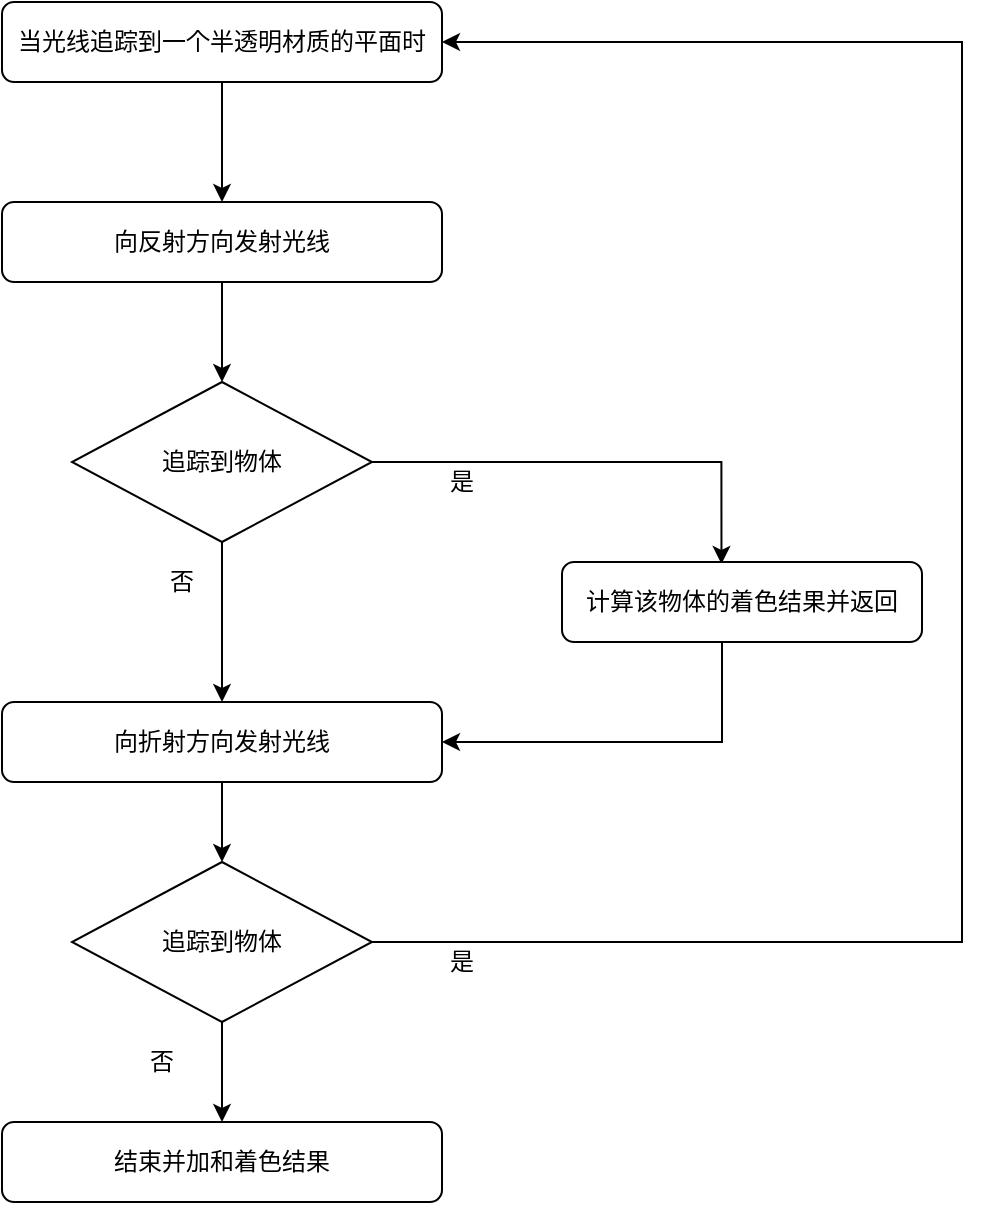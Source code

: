<mxfile version="15.5.6" type="github" pages="3">
  <diagram id="C5RBs43oDa-KdzZeNtuy" name="Page-1">
    <mxGraphModel dx="1422" dy="762" grid="1" gridSize="10" guides="1" tooltips="1" connect="1" arrows="1" fold="1" page="1" pageScale="1" pageWidth="827" pageHeight="1169" math="0" shadow="0">
      <root>
        <mxCell id="WIyWlLk6GJQsqaUBKTNV-0" />
        <mxCell id="WIyWlLk6GJQsqaUBKTNV-1" parent="WIyWlLk6GJQsqaUBKTNV-0" />
        <mxCell id="WIyWlLk6GJQsqaUBKTNV-3" value="当光线追踪到一个半透明材质的平面时" style="rounded=1;whiteSpace=wrap;html=1;fontSize=12;glass=0;strokeWidth=1;shadow=0;" parent="WIyWlLk6GJQsqaUBKTNV-1" vertex="1">
          <mxGeometry x="110" y="70" width="220" height="40" as="geometry" />
        </mxCell>
        <mxCell id="gQ1JQngujXOhQ1piWrsu-2" value="" style="edgeStyle=orthogonalEdgeStyle;rounded=0;orthogonalLoop=1;jettySize=auto;html=1;exitX=1;exitY=0.5;exitDx=0;exitDy=0;entryX=0.443;entryY=0.025;entryDx=0;entryDy=0;entryPerimeter=0;" parent="WIyWlLk6GJQsqaUBKTNV-1" source="gQ1JQngujXOhQ1piWrsu-4" target="gQ1JQngujXOhQ1piWrsu-1" edge="1">
          <mxGeometry relative="1" as="geometry" />
        </mxCell>
        <mxCell id="gQ1JQngujXOhQ1piWrsu-5" value="" style="edgeStyle=orthogonalEdgeStyle;rounded=0;orthogonalLoop=1;jettySize=auto;html=1;" parent="WIyWlLk6GJQsqaUBKTNV-1" source="gQ1JQngujXOhQ1piWrsu-0" target="gQ1JQngujXOhQ1piWrsu-4" edge="1">
          <mxGeometry relative="1" as="geometry" />
        </mxCell>
        <mxCell id="gQ1JQngujXOhQ1piWrsu-0" value="向反射方向发射光线" style="rounded=1;whiteSpace=wrap;html=1;fontSize=12;glass=0;strokeWidth=1;shadow=0;" parent="WIyWlLk6GJQsqaUBKTNV-1" vertex="1">
          <mxGeometry x="110" y="170" width="220" height="40" as="geometry" />
        </mxCell>
        <mxCell id="gQ1JQngujXOhQ1piWrsu-13" style="edgeStyle=orthogonalEdgeStyle;rounded=0;orthogonalLoop=1;jettySize=auto;html=1;entryX=1;entryY=0.5;entryDx=0;entryDy=0;" parent="WIyWlLk6GJQsqaUBKTNV-1" source="gQ1JQngujXOhQ1piWrsu-1" target="gQ1JQngujXOhQ1piWrsu-7" edge="1">
          <mxGeometry relative="1" as="geometry">
            <Array as="points">
              <mxPoint x="470" y="440" />
            </Array>
          </mxGeometry>
        </mxCell>
        <mxCell id="gQ1JQngujXOhQ1piWrsu-1" value="计算该物体的着色结果并返回" style="rounded=1;whiteSpace=wrap;html=1;fontSize=12;glass=0;strokeWidth=1;shadow=0;" parent="WIyWlLk6GJQsqaUBKTNV-1" vertex="1">
          <mxGeometry x="390" y="350" width="180" height="40" as="geometry" />
        </mxCell>
        <mxCell id="gQ1JQngujXOhQ1piWrsu-3" value="" style="edgeStyle=orthogonalEdgeStyle;rounded=0;orthogonalLoop=1;jettySize=auto;html=1;entryX=0.5;entryY=0;entryDx=0;entryDy=0;exitX=0.5;exitY=1;exitDx=0;exitDy=0;" parent="WIyWlLk6GJQsqaUBKTNV-1" source="WIyWlLk6GJQsqaUBKTNV-3" target="gQ1JQngujXOhQ1piWrsu-0" edge="1">
          <mxGeometry relative="1" as="geometry">
            <mxPoint x="230" y="220" as="sourcePoint" />
            <mxPoint x="230" y="270" as="targetPoint" />
          </mxGeometry>
        </mxCell>
        <mxCell id="gQ1JQngujXOhQ1piWrsu-8" value="" style="edgeStyle=orthogonalEdgeStyle;rounded=0;orthogonalLoop=1;jettySize=auto;html=1;" parent="WIyWlLk6GJQsqaUBKTNV-1" source="gQ1JQngujXOhQ1piWrsu-4" target="gQ1JQngujXOhQ1piWrsu-7" edge="1">
          <mxGeometry relative="1" as="geometry" />
        </mxCell>
        <mxCell id="gQ1JQngujXOhQ1piWrsu-4" value="追踪到物体" style="rhombus;whiteSpace=wrap;html=1;" parent="WIyWlLk6GJQsqaUBKTNV-1" vertex="1">
          <mxGeometry x="145" y="260" width="150" height="80" as="geometry" />
        </mxCell>
        <mxCell id="gQ1JQngujXOhQ1piWrsu-6" value="是" style="text;html=1;strokeColor=none;fillColor=none;align=center;verticalAlign=middle;whiteSpace=wrap;rounded=0;" parent="WIyWlLk6GJQsqaUBKTNV-1" vertex="1">
          <mxGeometry x="320" y="300" width="40" height="20" as="geometry" />
        </mxCell>
        <mxCell id="gQ1JQngujXOhQ1piWrsu-19" value="" style="edgeStyle=orthogonalEdgeStyle;rounded=0;orthogonalLoop=1;jettySize=auto;html=1;" parent="WIyWlLk6GJQsqaUBKTNV-1" source="gQ1JQngujXOhQ1piWrsu-7" target="gQ1JQngujXOhQ1piWrsu-16" edge="1">
          <mxGeometry relative="1" as="geometry" />
        </mxCell>
        <mxCell id="gQ1JQngujXOhQ1piWrsu-7" value="向折射方向发射光线" style="rounded=1;whiteSpace=wrap;html=1;fontSize=12;glass=0;strokeWidth=1;shadow=0;" parent="WIyWlLk6GJQsqaUBKTNV-1" vertex="1">
          <mxGeometry x="110" y="420" width="220" height="40" as="geometry" />
        </mxCell>
        <mxCell id="gQ1JQngujXOhQ1piWrsu-10" value="否" style="text;html=1;strokeColor=none;fillColor=none;align=center;verticalAlign=middle;whiteSpace=wrap;rounded=0;" parent="WIyWlLk6GJQsqaUBKTNV-1" vertex="1">
          <mxGeometry x="180" y="350" width="40" height="20" as="geometry" />
        </mxCell>
        <mxCell id="gQ1JQngujXOhQ1piWrsu-14" value="" style="edgeStyle=orthogonalEdgeStyle;rounded=0;orthogonalLoop=1;jettySize=auto;html=1;exitX=1;exitY=0.5;exitDx=0;exitDy=0;entryX=1;entryY=0.5;entryDx=0;entryDy=0;" parent="WIyWlLk6GJQsqaUBKTNV-1" source="gQ1JQngujXOhQ1piWrsu-16" target="WIyWlLk6GJQsqaUBKTNV-3" edge="1">
          <mxGeometry relative="1" as="geometry">
            <mxPoint x="469.74" y="591" as="targetPoint" />
            <Array as="points">
              <mxPoint x="590" y="540" />
              <mxPoint x="590" y="90" />
            </Array>
          </mxGeometry>
        </mxCell>
        <mxCell id="gQ1JQngujXOhQ1piWrsu-21" value="" style="edgeStyle=orthogonalEdgeStyle;rounded=0;orthogonalLoop=1;jettySize=auto;html=1;" parent="WIyWlLk6GJQsqaUBKTNV-1" source="gQ1JQngujXOhQ1piWrsu-16" target="gQ1JQngujXOhQ1piWrsu-20" edge="1">
          <mxGeometry relative="1" as="geometry" />
        </mxCell>
        <mxCell id="gQ1JQngujXOhQ1piWrsu-16" value="追踪到物体" style="rhombus;whiteSpace=wrap;html=1;" parent="WIyWlLk6GJQsqaUBKTNV-1" vertex="1">
          <mxGeometry x="145" y="500" width="150" height="80" as="geometry" />
        </mxCell>
        <mxCell id="gQ1JQngujXOhQ1piWrsu-18" value="否" style="text;html=1;strokeColor=none;fillColor=none;align=center;verticalAlign=middle;whiteSpace=wrap;rounded=0;" parent="WIyWlLk6GJQsqaUBKTNV-1" vertex="1">
          <mxGeometry x="170" y="590" width="40" height="20" as="geometry" />
        </mxCell>
        <mxCell id="gQ1JQngujXOhQ1piWrsu-20" value="结束并加和着色结果" style="rounded=1;whiteSpace=wrap;html=1;fontSize=12;glass=0;strokeWidth=1;shadow=0;" parent="WIyWlLk6GJQsqaUBKTNV-1" vertex="1">
          <mxGeometry x="110" y="630" width="220" height="40" as="geometry" />
        </mxCell>
        <mxCell id="gQ1JQngujXOhQ1piWrsu-22" value="是" style="text;html=1;strokeColor=none;fillColor=none;align=center;verticalAlign=middle;whiteSpace=wrap;rounded=0;" parent="WIyWlLk6GJQsqaUBKTNV-1" vertex="1">
          <mxGeometry x="320" y="540" width="40" height="20" as="geometry" />
        </mxCell>
      </root>
    </mxGraphModel>
  </diagram>
  <diagram id="noNzuho69m4YKiJ86-NU" name="Page-2">
    <mxGraphModel dx="1422" dy="762" grid="1" gridSize="10" guides="1" tooltips="1" connect="1" arrows="1" fold="1" page="1" pageScale="1" pageWidth="827" pageHeight="1169" math="0" shadow="0">
      <root>
        <mxCell id="vnYANRvML-aJSD26h06o-0" />
        <mxCell id="vnYANRvML-aJSD26h06o-1" parent="vnYANRvML-aJSD26h06o-0" />
        <mxCell id="ONRuZQE7swET93vLInpD-0" value="开始为一个透射材质的像素进行着色" style="rounded=1;whiteSpace=wrap;html=1;fontSize=12;glass=0;strokeWidth=1;shadow=0;" parent="vnYANRvML-aJSD26h06o-1" vertex="1">
          <mxGeometry x="110" y="70" width="220" height="40" as="geometry" />
        </mxCell>
        <mxCell id="RhrBo8XbeCfQhB0DiWMy-1" style="edgeStyle=orthogonalEdgeStyle;rounded=0;orthogonalLoop=1;jettySize=auto;html=1;entryX=0.5;entryY=0;entryDx=0;entryDy=0;" parent="vnYANRvML-aJSD26h06o-1" source="ONRuZQE7swET93vLInpD-3" target="RhrBo8XbeCfQhB0DiWMy-0" edge="1">
          <mxGeometry relative="1" as="geometry" />
        </mxCell>
        <mxCell id="ONRuZQE7swET93vLInpD-3" value="将像素位置从屏幕空间还原到世界空间" style="rounded=1;whiteSpace=wrap;html=1;fontSize=12;glass=0;strokeWidth=1;shadow=0;" parent="vnYANRvML-aJSD26h06o-1" vertex="1">
          <mxGeometry x="110" y="140" width="220" height="40" as="geometry" />
        </mxCell>
        <mxCell id="ONRuZQE7swET93vLInpD-6" value="" style="edgeStyle=orthogonalEdgeStyle;rounded=0;orthogonalLoop=1;jettySize=auto;html=1;entryX=0.5;entryY=0;entryDx=0;entryDy=0;exitX=0.5;exitY=1;exitDx=0;exitDy=0;" parent="vnYANRvML-aJSD26h06o-1" source="ONRuZQE7swET93vLInpD-0" target="ONRuZQE7swET93vLInpD-3" edge="1">
          <mxGeometry relative="1" as="geometry">
            <mxPoint x="230" y="220" as="sourcePoint" />
            <mxPoint x="230" y="270" as="targetPoint" />
          </mxGeometry>
        </mxCell>
        <mxCell id="ONRuZQE7swET93vLInpD-7" value="" style="edgeStyle=orthogonalEdgeStyle;rounded=0;orthogonalLoop=1;jettySize=auto;html=1;" parent="vnYANRvML-aJSD26h06o-1" source="ONRuZQE7swET93vLInpD-8" target="ONRuZQE7swET93vLInpD-11" edge="1">
          <mxGeometry relative="1" as="geometry" />
        </mxCell>
        <mxCell id="RhrBo8XbeCfQhB0DiWMy-3" style="edgeStyle=orthogonalEdgeStyle;rounded=0;orthogonalLoop=1;jettySize=auto;html=1;entryX=0;entryY=0.5;entryDx=0;entryDy=0;" parent="vnYANRvML-aJSD26h06o-1" source="ONRuZQE7swET93vLInpD-8" target="RhrBo8XbeCfQhB0DiWMy-2" edge="1">
          <mxGeometry relative="1" as="geometry" />
        </mxCell>
        <mxCell id="ONRuZQE7swET93vLInpD-8" value="追踪到平面" style="rhombus;whiteSpace=wrap;html=1;" parent="vnYANRvML-aJSD26h06o-1" vertex="1">
          <mxGeometry x="145" y="270" width="150" height="80" as="geometry" />
        </mxCell>
        <mxCell id="ONRuZQE7swET93vLInpD-9" value="是" style="text;html=1;strokeColor=none;fillColor=none;align=center;verticalAlign=middle;whiteSpace=wrap;rounded=0;" parent="vnYANRvML-aJSD26h06o-1" vertex="1">
          <mxGeometry x="310" y="290" width="40" height="20" as="geometry" />
        </mxCell>
        <mxCell id="ONRuZQE7swET93vLInpD-10" value="" style="edgeStyle=orthogonalEdgeStyle;rounded=0;orthogonalLoop=1;jettySize=auto;html=1;entryX=0.5;entryY=0;entryDx=0;entryDy=0;" parent="vnYANRvML-aJSD26h06o-1" source="ONRuZQE7swET93vLInpD-11" target="ONRuZQE7swET93vLInpD-17" edge="1">
          <mxGeometry relative="1" as="geometry">
            <mxPoint x="220" y="500" as="targetPoint" />
          </mxGeometry>
        </mxCell>
        <mxCell id="ONRuZQE7swET93vLInpD-11" value="光线直射&lt;br&gt;沿用之前循环的厚度" style="rounded=1;whiteSpace=wrap;html=1;fontSize=12;glass=0;strokeWidth=1;shadow=0;" parent="vnYANRvML-aJSD26h06o-1" vertex="1">
          <mxGeometry x="110" y="420" width="220" height="40" as="geometry" />
        </mxCell>
        <mxCell id="ONRuZQE7swET93vLInpD-12" value="否" style="text;html=1;strokeColor=none;fillColor=none;align=center;verticalAlign=middle;whiteSpace=wrap;rounded=0;" parent="vnYANRvML-aJSD26h06o-1" vertex="1">
          <mxGeometry x="180" y="370" width="40" height="20" as="geometry" />
        </mxCell>
        <mxCell id="RhrBo8XbeCfQhB0DiWMy-21" style="edgeStyle=orthogonalEdgeStyle;rounded=0;orthogonalLoop=1;jettySize=auto;html=1;" parent="vnYANRvML-aJSD26h06o-1" source="ONRuZQE7swET93vLInpD-17" target="RhrBo8XbeCfQhB0DiWMy-22" edge="1">
          <mxGeometry relative="1" as="geometry">
            <mxPoint x="350" y="620" as="targetPoint" />
          </mxGeometry>
        </mxCell>
        <mxCell id="ONRuZQE7swET93vLInpD-17" value="根据厚度和不透明度计算透射率" style="rounded=1;whiteSpace=wrap;html=1;fontSize=12;glass=0;strokeWidth=1;shadow=0;" parent="vnYANRvML-aJSD26h06o-1" vertex="1">
          <mxGeometry x="240" y="510" width="220" height="40" as="geometry" />
        </mxCell>
        <mxCell id="RhrBo8XbeCfQhB0DiWMy-5" style="edgeStyle=orthogonalEdgeStyle;rounded=0;orthogonalLoop=1;jettySize=auto;html=1;entryX=0.5;entryY=0;entryDx=0;entryDy=0;" parent="vnYANRvML-aJSD26h06o-1" source="RhrBo8XbeCfQhB0DiWMy-0" target="ONRuZQE7swET93vLInpD-8" edge="1">
          <mxGeometry relative="1" as="geometry" />
        </mxCell>
        <mxCell id="RhrBo8XbeCfQhB0DiWMy-0" value="向光源方向发出追踪射线" style="rounded=1;whiteSpace=wrap;html=1;fontSize=12;glass=0;strokeWidth=1;shadow=0;" parent="vnYANRvML-aJSD26h06o-1" vertex="1">
          <mxGeometry x="110" y="210" width="220" height="40" as="geometry" />
        </mxCell>
        <mxCell id="RhrBo8XbeCfQhB0DiWMy-7" style="edgeStyle=orthogonalEdgeStyle;rounded=0;orthogonalLoop=1;jettySize=auto;html=1;entryX=0;entryY=0.5;entryDx=0;entryDy=0;" parent="vnYANRvML-aJSD26h06o-1" source="RhrBo8XbeCfQhB0DiWMy-2" target="RhrBo8XbeCfQhB0DiWMy-6" edge="1">
          <mxGeometry relative="1" as="geometry" />
        </mxCell>
        <mxCell id="RhrBo8XbeCfQhB0DiWMy-19" style="edgeStyle=orthogonalEdgeStyle;rounded=0;orthogonalLoop=1;jettySize=auto;html=1;" parent="vnYANRvML-aJSD26h06o-1" source="RhrBo8XbeCfQhB0DiWMy-2" target="RhrBo8XbeCfQhB0DiWMy-11" edge="1">
          <mxGeometry relative="1" as="geometry" />
        </mxCell>
        <mxCell id="RhrBo8XbeCfQhB0DiWMy-2" value="该平面与着色点是否属于同一物体&lt;br&gt;且该射线是第一条射线" style="rhombus;whiteSpace=wrap;html=1;" parent="vnYANRvML-aJSD26h06o-1" vertex="1">
          <mxGeometry x="360" y="270" width="250" height="80" as="geometry" />
        </mxCell>
        <mxCell id="RhrBo8XbeCfQhB0DiWMy-10" style="edgeStyle=orthogonalEdgeStyle;rounded=0;orthogonalLoop=1;jettySize=auto;html=1;entryX=1;entryY=0.5;entryDx=0;entryDy=0;" parent="vnYANRvML-aJSD26h06o-1" source="RhrBo8XbeCfQhB0DiWMy-6" target="RhrBo8XbeCfQhB0DiWMy-0" edge="1">
          <mxGeometry relative="1" as="geometry">
            <Array as="points">
              <mxPoint x="880" y="310" />
              <mxPoint x="880" y="230" />
            </Array>
          </mxGeometry>
        </mxCell>
        <mxCell id="RhrBo8XbeCfQhB0DiWMy-6" value="将射线的追踪距离记为厚度&lt;br&gt;之后以交点为起点继续追踪" style="rounded=1;whiteSpace=wrap;html=1;fontSize=12;glass=0;strokeWidth=1;shadow=0;" parent="vnYANRvML-aJSD26h06o-1" vertex="1">
          <mxGeometry x="680" y="290" width="180" height="40" as="geometry" />
        </mxCell>
        <mxCell id="RhrBo8XbeCfQhB0DiWMy-8" value="是" style="text;html=1;strokeColor=none;fillColor=none;align=center;verticalAlign=middle;whiteSpace=wrap;rounded=0;" parent="vnYANRvML-aJSD26h06o-1" vertex="1">
          <mxGeometry x="620" y="290" width="40" height="20" as="geometry" />
        </mxCell>
        <mxCell id="RhrBo8XbeCfQhB0DiWMy-20" style="edgeStyle=orthogonalEdgeStyle;rounded=0;orthogonalLoop=1;jettySize=auto;html=1;entryX=0.5;entryY=0;entryDx=0;entryDy=0;" parent="vnYANRvML-aJSD26h06o-1" source="RhrBo8XbeCfQhB0DiWMy-11" target="ONRuZQE7swET93vLInpD-17" edge="1">
          <mxGeometry relative="1" as="geometry" />
        </mxCell>
        <mxCell id="RhrBo8XbeCfQhB0DiWMy-11" value="光线被遮蔽&lt;br&gt;将厚度置为无穷大" style="rounded=1;whiteSpace=wrap;html=1;fontSize=12;glass=0;strokeWidth=1;shadow=0;" parent="vnYANRvML-aJSD26h06o-1" vertex="1">
          <mxGeometry x="375" y="420" width="220" height="40" as="geometry" />
        </mxCell>
        <mxCell id="RhrBo8XbeCfQhB0DiWMy-18" value="否" style="text;html=1;strokeColor=none;fillColor=none;align=center;verticalAlign=middle;whiteSpace=wrap;rounded=0;" parent="vnYANRvML-aJSD26h06o-1" vertex="1">
          <mxGeometry x="440" y="370" width="40" height="20" as="geometry" />
        </mxCell>
        <mxCell id="RhrBo8XbeCfQhB0DiWMy-22" value="计算最终颜色" style="rounded=1;whiteSpace=wrap;html=1;fontSize=12;glass=0;strokeWidth=1;shadow=0;" parent="vnYANRvML-aJSD26h06o-1" vertex="1">
          <mxGeometry x="240" y="580" width="220" height="40" as="geometry" />
        </mxCell>
      </root>
    </mxGraphModel>
  </diagram>
  <diagram id="otOfo0Plq3BBn43aEBJr" name="Page-3">
    <mxGraphModel dx="1422" dy="762" grid="1" gridSize="10" guides="1" tooltips="1" connect="1" arrows="1" fold="1" page="1" pageScale="1" pageWidth="827" pageHeight="1169" math="0" shadow="0">
      <root>
        <mxCell id="HYy3OAcvr_KvNHj6oK9N-0" />
        <mxCell id="HYy3OAcvr_KvNHj6oK9N-1" parent="HYy3OAcvr_KvNHj6oK9N-0" />
        <mxCell id="rYXRqRUgeS64Q1ERFeMO-0" value="从编辑器界面中得到指定分段密度" style="rounded=1;whiteSpace=wrap;html=1;fontSize=12;glass=0;strokeWidth=1;shadow=0;" vertex="1" parent="HYy3OAcvr_KvNHj6oK9N-1">
          <mxGeometry x="110" y="70" width="220" height="40" as="geometry" />
        </mxCell>
        <mxCell id="rYXRqRUgeS64Q1ERFeMO-20" style="edgeStyle=orthogonalEdgeStyle;rounded=0;orthogonalLoop=1;jettySize=auto;html=1;entryX=0.5;entryY=0;entryDx=0;entryDy=0;" edge="1" parent="HYy3OAcvr_KvNHj6oK9N-1" source="rYXRqRUgeS64Q1ERFeMO-3" target="rYXRqRUgeS64Q1ERFeMO-19">
          <mxGeometry relative="1" as="geometry" />
        </mxCell>
        <mxCell id="rYXRqRUgeS64Q1ERFeMO-3" value="根据分段密度&lt;br&gt;在(0, 1)区间上构造分段密度函数&lt;br&gt;并且计算定积分" style="rounded=1;whiteSpace=wrap;html=1;fontSize=12;glass=0;strokeWidth=1;shadow=0;" vertex="1" parent="HYy3OAcvr_KvNHj6oK9N-1">
          <mxGeometry x="110" y="140" width="220" height="60" as="geometry" />
        </mxCell>
        <mxCell id="rYXRqRUgeS64Q1ERFeMO-6" value="" style="edgeStyle=orthogonalEdgeStyle;rounded=0;orthogonalLoop=1;jettySize=auto;html=1;entryX=0.5;entryY=0;entryDx=0;entryDy=0;exitX=0.5;exitY=1;exitDx=0;exitDy=0;" edge="1" parent="HYy3OAcvr_KvNHj6oK9N-1" source="rYXRqRUgeS64Q1ERFeMO-0" target="rYXRqRUgeS64Q1ERFeMO-3">
          <mxGeometry relative="1" as="geometry">
            <mxPoint x="230" y="220" as="sourcePoint" />
            <mxPoint x="230" y="270" as="targetPoint" />
          </mxGeometry>
        </mxCell>
        <mxCell id="rYXRqRUgeS64Q1ERFeMO-26" style="edgeStyle=orthogonalEdgeStyle;rounded=0;orthogonalLoop=1;jettySize=auto;html=1;" edge="1" parent="HYy3OAcvr_KvNHj6oK9N-1" source="rYXRqRUgeS64Q1ERFeMO-11" target="rYXRqRUgeS64Q1ERFeMO-25">
          <mxGeometry relative="1" as="geometry" />
        </mxCell>
        <mxCell id="rYXRqRUgeS64Q1ERFeMO-11" value="以(总定积分/新毛发线段数)为&lt;br&gt;新毛发一个线段的目标面积" style="rounded=1;whiteSpace=wrap;html=1;fontSize=12;glass=0;strokeWidth=1;shadow=0;" vertex="1" parent="HYy3OAcvr_KvNHj6oK9N-1">
          <mxGeometry x="110" y="370" width="220" height="40" as="geometry" />
        </mxCell>
        <mxCell id="rYXRqRUgeS64Q1ERFeMO-14" value="" style="edgeStyle=orthogonalEdgeStyle;rounded=0;orthogonalLoop=1;jettySize=auto;html=1;" edge="1" parent="HYy3OAcvr_KvNHj6oK9N-1" source="rYXRqRUgeS64Q1ERFeMO-15" target="rYXRqRUgeS64Q1ERFeMO-17">
          <mxGeometry relative="1" as="geometry" />
        </mxCell>
        <mxCell id="rYXRqRUgeS64Q1ERFeMO-27" style="edgeStyle=orthogonalEdgeStyle;rounded=0;orthogonalLoop=1;jettySize=auto;html=1;entryX=1;entryY=0.5;entryDx=0;entryDy=0;" edge="1" parent="HYy3OAcvr_KvNHj6oK9N-1" source="rYXRqRUgeS64Q1ERFeMO-15" target="rYXRqRUgeS64Q1ERFeMO-25">
          <mxGeometry relative="1" as="geometry">
            <Array as="points">
              <mxPoint x="380" y="550" />
              <mxPoint x="380" y="460" />
            </Array>
          </mxGeometry>
        </mxCell>
        <mxCell id="rYXRqRUgeS64Q1ERFeMO-15" value="超过目标面积" style="rhombus;whiteSpace=wrap;html=1;" vertex="1" parent="HYy3OAcvr_KvNHj6oK9N-1">
          <mxGeometry x="137.5" y="510" width="165" height="80" as="geometry" />
        </mxCell>
        <mxCell id="rYXRqRUgeS64Q1ERFeMO-16" value="否" style="text;html=1;strokeColor=none;fillColor=none;align=center;verticalAlign=middle;whiteSpace=wrap;rounded=0;" vertex="1" parent="HYy3OAcvr_KvNHj6oK9N-1">
          <mxGeometry x="320" y="520" width="40" height="20" as="geometry" />
        </mxCell>
        <mxCell id="rYXRqRUgeS64Q1ERFeMO-29" style="edgeStyle=orthogonalEdgeStyle;rounded=0;orthogonalLoop=1;jettySize=auto;html=1;entryX=1;entryY=0.5;entryDx=0;entryDy=0;" edge="1" parent="HYy3OAcvr_KvNHj6oK9N-1" source="rYXRqRUgeS64Q1ERFeMO-17" target="rYXRqRUgeS64Q1ERFeMO-25">
          <mxGeometry relative="1" as="geometry">
            <Array as="points">
              <mxPoint x="430" y="640" />
              <mxPoint x="430" y="460" />
            </Array>
          </mxGeometry>
        </mxCell>
        <mxCell id="rYXRqRUgeS64Q1ERFeMO-17" value="线性插值得到新顶点位置&lt;br&gt;减去一个目标面积" style="rounded=1;whiteSpace=wrap;html=1;fontSize=12;glass=0;strokeWidth=1;shadow=0;" vertex="1" parent="HYy3OAcvr_KvNHj6oK9N-1">
          <mxGeometry x="110" y="620" width="220" height="40" as="geometry" />
        </mxCell>
        <mxCell id="rYXRqRUgeS64Q1ERFeMO-18" value="是" style="text;html=1;strokeColor=none;fillColor=none;align=center;verticalAlign=middle;whiteSpace=wrap;rounded=0;" vertex="1" parent="HYy3OAcvr_KvNHj6oK9N-1">
          <mxGeometry x="160" y="585" width="40" height="20" as="geometry" />
        </mxCell>
        <mxCell id="rYXRqRUgeS64Q1ERFeMO-22" style="edgeStyle=orthogonalEdgeStyle;rounded=0;orthogonalLoop=1;jettySize=auto;html=1;" edge="1" parent="HYy3OAcvr_KvNHj6oK9N-1" source="rYXRqRUgeS64Q1ERFeMO-19" target="rYXRqRUgeS64Q1ERFeMO-21">
          <mxGeometry relative="1" as="geometry" />
        </mxCell>
        <mxCell id="rYXRqRUgeS64Q1ERFeMO-19" value="确定新的毛发的总顶点数" style="rounded=1;whiteSpace=wrap;html=1;fontSize=12;glass=0;strokeWidth=1;shadow=0;" vertex="1" parent="HYy3OAcvr_KvNHj6oK9N-1">
          <mxGeometry x="110" y="230" width="220" height="40" as="geometry" />
        </mxCell>
        <mxCell id="rYXRqRUgeS64Q1ERFeMO-23" style="edgeStyle=orthogonalEdgeStyle;rounded=0;orthogonalLoop=1;jettySize=auto;html=1;" edge="1" parent="HYy3OAcvr_KvNHj6oK9N-1" source="rYXRqRUgeS64Q1ERFeMO-21" target="rYXRqRUgeS64Q1ERFeMO-11">
          <mxGeometry relative="1" as="geometry" />
        </mxCell>
        <mxCell id="rYXRqRUgeS64Q1ERFeMO-21" value="以原毛发线段数的倒数为步长&lt;br&gt;计算密度函数下原毛发面积数组" style="rounded=1;whiteSpace=wrap;html=1;fontSize=12;glass=0;strokeWidth=1;shadow=0;" vertex="1" parent="HYy3OAcvr_KvNHj6oK9N-1">
          <mxGeometry x="110" y="300" width="220" height="40" as="geometry" />
        </mxCell>
        <mxCell id="rYXRqRUgeS64Q1ERFeMO-28" style="edgeStyle=orthogonalEdgeStyle;rounded=0;orthogonalLoop=1;jettySize=auto;html=1;" edge="1" parent="HYy3OAcvr_KvNHj6oK9N-1" source="rYXRqRUgeS64Q1ERFeMO-25" target="rYXRqRUgeS64Q1ERFeMO-15">
          <mxGeometry relative="1" as="geometry" />
        </mxCell>
        <mxCell id="rYXRqRUgeS64Q1ERFeMO-25" value="累加原毛发面积数组" style="rounded=1;whiteSpace=wrap;html=1;fontSize=12;glass=0;strokeWidth=1;shadow=0;" vertex="1" parent="HYy3OAcvr_KvNHj6oK9N-1">
          <mxGeometry x="110" y="440" width="220" height="40" as="geometry" />
        </mxCell>
      </root>
    </mxGraphModel>
  </diagram>
</mxfile>
